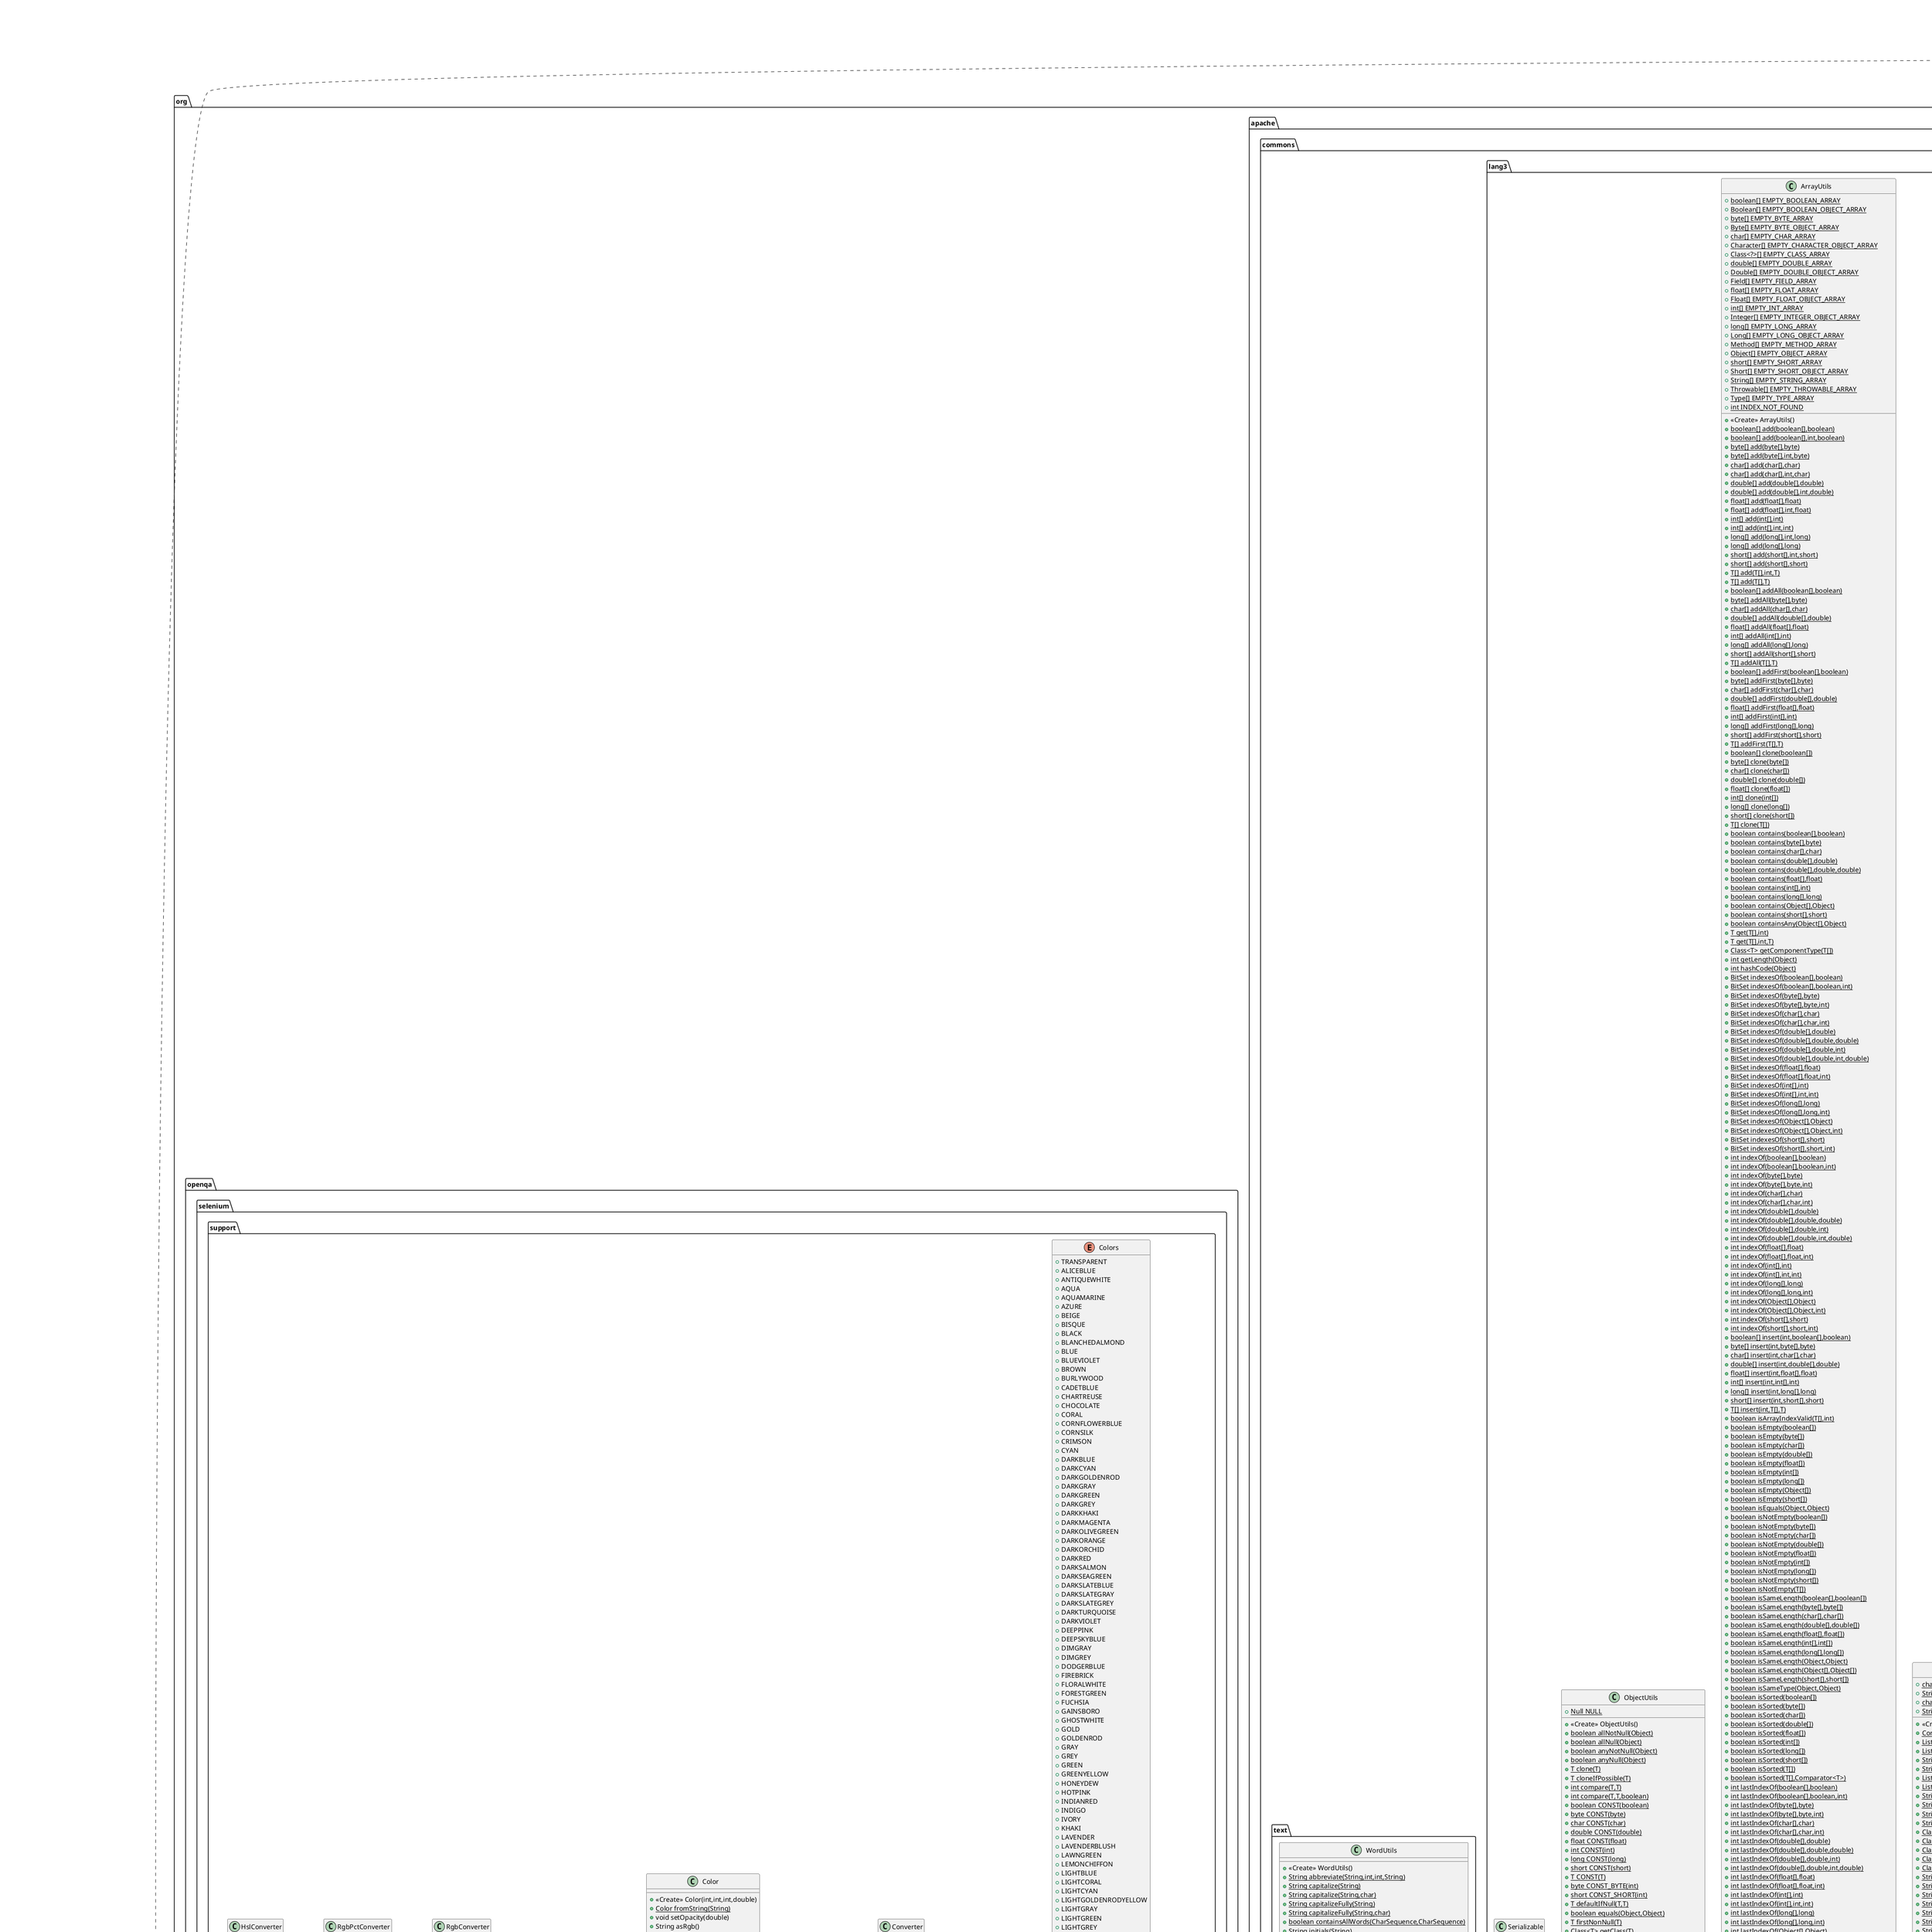 @startuml
class org.apache.commons.csv.CSVRecord {
~ <<Create>> CSVRecord(CSVParser,String[],String,long,long)
+ String get(Enum<?>)
+ String get(int)
+ String get(String)
+ long getCharacterPosition()
+ String getComment()
+ CSVParser getParser()
+ long getRecordNumber()
+ boolean hasComment()
+ boolean isConsistent()
+ boolean isMapped(String)
+ boolean isSet(int)
+ boolean isSet(String)
+ Iterator<String> iterator()
+ M putIn(M)
+ int size()
+ Stream<String> stream()
+ List<String> toList()
+ Map<String,String> toMap()
+ String toString()
+ String[] values()
}
class org.apache.commons.lang3.ArrayUtils {
+ {static} boolean[] EMPTY_BOOLEAN_ARRAY
+ {static} Boolean[] EMPTY_BOOLEAN_OBJECT_ARRAY
+ {static} byte[] EMPTY_BYTE_ARRAY
+ {static} Byte[] EMPTY_BYTE_OBJECT_ARRAY
+ {static} char[] EMPTY_CHAR_ARRAY
+ {static} Character[] EMPTY_CHARACTER_OBJECT_ARRAY
+ {static} Class<?>[] EMPTY_CLASS_ARRAY
+ {static} double[] EMPTY_DOUBLE_ARRAY
+ {static} Double[] EMPTY_DOUBLE_OBJECT_ARRAY
+ {static} Field[] EMPTY_FIELD_ARRAY
+ {static} float[] EMPTY_FLOAT_ARRAY
+ {static} Float[] EMPTY_FLOAT_OBJECT_ARRAY
+ {static} int[] EMPTY_INT_ARRAY
+ {static} Integer[] EMPTY_INTEGER_OBJECT_ARRAY
+ {static} long[] EMPTY_LONG_ARRAY
+ {static} Long[] EMPTY_LONG_OBJECT_ARRAY
+ {static} Method[] EMPTY_METHOD_ARRAY
+ {static} Object[] EMPTY_OBJECT_ARRAY
+ {static} short[] EMPTY_SHORT_ARRAY
+ {static} Short[] EMPTY_SHORT_OBJECT_ARRAY
+ {static} String[] EMPTY_STRING_ARRAY
+ {static} Throwable[] EMPTY_THROWABLE_ARRAY
+ {static} Type[] EMPTY_TYPE_ARRAY
+ {static} int INDEX_NOT_FOUND
+ <<Create>> ArrayUtils()
+ {static} boolean[] add(boolean[],boolean)
+ {static} boolean[] add(boolean[],int,boolean)
+ {static} byte[] add(byte[],byte)
+ {static} byte[] add(byte[],int,byte)
+ {static} char[] add(char[],char)
+ {static} char[] add(char[],int,char)
+ {static} double[] add(double[],double)
+ {static} double[] add(double[],int,double)
+ {static} float[] add(float[],float)
+ {static} float[] add(float[],int,float)
+ {static} int[] add(int[],int)
+ {static} int[] add(int[],int,int)
+ {static} long[] add(long[],int,long)
+ {static} long[] add(long[],long)
+ {static} short[] add(short[],int,short)
+ {static} short[] add(short[],short)
+ {static} T[] add(T[],int,T)
+ {static} T[] add(T[],T)
+ {static} boolean[] addAll(boolean[],boolean)
+ {static} byte[] addAll(byte[],byte)
+ {static} char[] addAll(char[],char)
+ {static} double[] addAll(double[],double)
+ {static} float[] addAll(float[],float)
+ {static} int[] addAll(int[],int)
+ {static} long[] addAll(long[],long)
+ {static} short[] addAll(short[],short)
+ {static} T[] addAll(T[],T)
+ {static} boolean[] addFirst(boolean[],boolean)
+ {static} byte[] addFirst(byte[],byte)
+ {static} char[] addFirst(char[],char)
+ {static} double[] addFirst(double[],double)
+ {static} float[] addFirst(float[],float)
+ {static} int[] addFirst(int[],int)
+ {static} long[] addFirst(long[],long)
+ {static} short[] addFirst(short[],short)
+ {static} T[] addFirst(T[],T)
+ {static} boolean[] clone(boolean[])
+ {static} byte[] clone(byte[])
+ {static} char[] clone(char[])
+ {static} double[] clone(double[])
+ {static} float[] clone(float[])
+ {static} int[] clone(int[])
+ {static} long[] clone(long[])
+ {static} short[] clone(short[])
+ {static} T[] clone(T[])
+ {static} boolean contains(boolean[],boolean)
+ {static} boolean contains(byte[],byte)
+ {static} boolean contains(char[],char)
+ {static} boolean contains(double[],double)
+ {static} boolean contains(double[],double,double)
+ {static} boolean contains(float[],float)
+ {static} boolean contains(int[],int)
+ {static} boolean contains(long[],long)
+ {static} boolean contains(Object[],Object)
+ {static} boolean contains(short[],short)
+ {static} boolean containsAny(Object[],Object)
+ {static} T get(T[],int)
+ {static} T get(T[],int,T)
+ {static} Class<T> getComponentType(T[])
+ {static} int getLength(Object)
+ {static} int hashCode(Object)
+ {static} BitSet indexesOf(boolean[],boolean)
+ {static} BitSet indexesOf(boolean[],boolean,int)
+ {static} BitSet indexesOf(byte[],byte)
+ {static} BitSet indexesOf(byte[],byte,int)
+ {static} BitSet indexesOf(char[],char)
+ {static} BitSet indexesOf(char[],char,int)
+ {static} BitSet indexesOf(double[],double)
+ {static} BitSet indexesOf(double[],double,double)
+ {static} BitSet indexesOf(double[],double,int)
+ {static} BitSet indexesOf(double[],double,int,double)
+ {static} BitSet indexesOf(float[],float)
+ {static} BitSet indexesOf(float[],float,int)
+ {static} BitSet indexesOf(int[],int)
+ {static} BitSet indexesOf(int[],int,int)
+ {static} BitSet indexesOf(long[],long)
+ {static} BitSet indexesOf(long[],long,int)
+ {static} BitSet indexesOf(Object[],Object)
+ {static} BitSet indexesOf(Object[],Object,int)
+ {static} BitSet indexesOf(short[],short)
+ {static} BitSet indexesOf(short[],short,int)
+ {static} int indexOf(boolean[],boolean)
+ {static} int indexOf(boolean[],boolean,int)
+ {static} int indexOf(byte[],byte)
+ {static} int indexOf(byte[],byte,int)
+ {static} int indexOf(char[],char)
+ {static} int indexOf(char[],char,int)
+ {static} int indexOf(double[],double)
+ {static} int indexOf(double[],double,double)
+ {static} int indexOf(double[],double,int)
+ {static} int indexOf(double[],double,int,double)
+ {static} int indexOf(float[],float)
+ {static} int indexOf(float[],float,int)
+ {static} int indexOf(int[],int)
+ {static} int indexOf(int[],int,int)
+ {static} int indexOf(long[],long)
+ {static} int indexOf(long[],long,int)
+ {static} int indexOf(Object[],Object)
+ {static} int indexOf(Object[],Object,int)
+ {static} int indexOf(short[],short)
+ {static} int indexOf(short[],short,int)
+ {static} boolean[] insert(int,boolean[],boolean)
+ {static} byte[] insert(int,byte[],byte)
+ {static} char[] insert(int,char[],char)
+ {static} double[] insert(int,double[],double)
+ {static} float[] insert(int,float[],float)
+ {static} int[] insert(int,int[],int)
+ {static} long[] insert(int,long[],long)
+ {static} short[] insert(int,short[],short)
+ {static} T[] insert(int,T[],T)
+ {static} boolean isArrayIndexValid(T[],int)
+ {static} boolean isEmpty(boolean[])
+ {static} boolean isEmpty(byte[])
+ {static} boolean isEmpty(char[])
+ {static} boolean isEmpty(double[])
+ {static} boolean isEmpty(float[])
+ {static} boolean isEmpty(int[])
+ {static} boolean isEmpty(long[])
+ {static} boolean isEmpty(Object[])
+ {static} boolean isEmpty(short[])
+ {static} boolean isEquals(Object,Object)
+ {static} boolean isNotEmpty(boolean[])
+ {static} boolean isNotEmpty(byte[])
+ {static} boolean isNotEmpty(char[])
+ {static} boolean isNotEmpty(double[])
+ {static} boolean isNotEmpty(float[])
+ {static} boolean isNotEmpty(int[])
+ {static} boolean isNotEmpty(long[])
+ {static} boolean isNotEmpty(short[])
+ {static} boolean isNotEmpty(T[])
+ {static} boolean isSameLength(boolean[],boolean[])
+ {static} boolean isSameLength(byte[],byte[])
+ {static} boolean isSameLength(char[],char[])
+ {static} boolean isSameLength(double[],double[])
+ {static} boolean isSameLength(float[],float[])
+ {static} boolean isSameLength(int[],int[])
+ {static} boolean isSameLength(long[],long[])
+ {static} boolean isSameLength(Object,Object)
+ {static} boolean isSameLength(Object[],Object[])
+ {static} boolean isSameLength(short[],short[])
+ {static} boolean isSameType(Object,Object)
+ {static} boolean isSorted(boolean[])
+ {static} boolean isSorted(byte[])
+ {static} boolean isSorted(char[])
+ {static} boolean isSorted(double[])
+ {static} boolean isSorted(float[])
+ {static} boolean isSorted(int[])
+ {static} boolean isSorted(long[])
+ {static} boolean isSorted(short[])
+ {static} boolean isSorted(T[])
+ {static} boolean isSorted(T[],Comparator<T>)
+ {static} int lastIndexOf(boolean[],boolean)
+ {static} int lastIndexOf(boolean[],boolean,int)
+ {static} int lastIndexOf(byte[],byte)
+ {static} int lastIndexOf(byte[],byte,int)
+ {static} int lastIndexOf(char[],char)
+ {static} int lastIndexOf(char[],char,int)
+ {static} int lastIndexOf(double[],double)
+ {static} int lastIndexOf(double[],double,double)
+ {static} int lastIndexOf(double[],double,int)
+ {static} int lastIndexOf(double[],double,int,double)
+ {static} int lastIndexOf(float[],float)
+ {static} int lastIndexOf(float[],float,int)
+ {static} int lastIndexOf(int[],int)
+ {static} int lastIndexOf(int[],int,int)
+ {static} int lastIndexOf(long[],long)
+ {static} int lastIndexOf(long[],long,int)
+ {static} int lastIndexOf(Object[],Object)
+ {static} int lastIndexOf(Object[],Object,int)
+ {static} int lastIndexOf(short[],short)
+ {static} int lastIndexOf(short[],short,int)
+ {static} T[] newInstance(Class<T>,int)
+ {static} boolean[] nullToEmpty(boolean[])
+ {static} Boolean[] nullToEmpty(Boolean[])
+ {static} byte[] nullToEmpty(byte[])
+ {static} Byte[] nullToEmpty(Byte[])
+ {static} char[] nullToEmpty(char[])
+ {static} Character[] nullToEmpty(Character[])
+ {static} Class<?>[] nullToEmpty(Class<?>[])
+ {static} double[] nullToEmpty(double[])
+ {static} Double[] nullToEmpty(Double[])
+ {static} float[] nullToEmpty(float[])
+ {static} Float[] nullToEmpty(Float[])
+ {static} int[] nullToEmpty(int[])
+ {static} Integer[] nullToEmpty(Integer[])
+ {static} long[] nullToEmpty(long[])
+ {static} Long[] nullToEmpty(Long[])
+ {static} Object[] nullToEmpty(Object[])
+ {static} short[] nullToEmpty(short[])
+ {static} Short[] nullToEmpty(Short[])
+ {static} String[] nullToEmpty(String[])
+ {static} T[] nullToEmpty(T[],Class<T[]>)
+ {static} boolean[] remove(boolean[],int)
+ {static} byte[] remove(byte[],int)
+ {static} char[] remove(char[],int)
+ {static} double[] remove(double[],int)
+ {static} float[] remove(float[],int)
+ {static} int[] remove(int[],int)
+ {static} long[] remove(long[],int)
+ {static} short[] remove(short[],int)
+ {static} T[] remove(T[],int)
+ {static} boolean[] removeAll(boolean[],int)
+ {static} byte[] removeAll(byte[],int)
+ {static} char[] removeAll(char[],int)
+ {static} double[] removeAll(double[],int)
+ {static} float[] removeAll(float[],int)
+ {static} int[] removeAll(int[],int)
+ {static} long[] removeAll(long[],int)
~ {static} Object removeAll(Object,BitSet)
~ {static} Object removeAll(Object,int)
+ {static} short[] removeAll(short[],int)
+ {static} T[] removeAll(T[],int)
+ {static} boolean[] removeAllOccurences(boolean[],boolean)
+ {static} byte[] removeAllOccurences(byte[],byte)
+ {static} char[] removeAllOccurences(char[],char)
+ {static} double[] removeAllOccurences(double[],double)
+ {static} float[] removeAllOccurences(float[],float)
+ {static} int[] removeAllOccurences(int[],int)
+ {static} long[] removeAllOccurences(long[],long)
+ {static} short[] removeAllOccurences(short[],short)
+ {static} T[] removeAllOccurences(T[],T)
+ {static} boolean[] removeAllOccurrences(boolean[],boolean)
+ {static} byte[] removeAllOccurrences(byte[],byte)
+ {static} char[] removeAllOccurrences(char[],char)
+ {static} double[] removeAllOccurrences(double[],double)
+ {static} float[] removeAllOccurrences(float[],float)
+ {static} int[] removeAllOccurrences(int[],int)
+ {static} long[] removeAllOccurrences(long[],long)
+ {static} short[] removeAllOccurrences(short[],short)
+ {static} T[] removeAllOccurrences(T[],T)
+ {static} boolean[] removeElement(boolean[],boolean)
+ {static} byte[] removeElement(byte[],byte)
+ {static} char[] removeElement(char[],char)
+ {static} double[] removeElement(double[],double)
+ {static} float[] removeElement(float[],float)
+ {static} int[] removeElement(int[],int)
+ {static} long[] removeElement(long[],long)
+ {static} short[] removeElement(short[],short)
+ {static} T[] removeElement(T[],Object)
+ {static} boolean[] removeElements(boolean[],boolean)
+ {static} byte[] removeElements(byte[],byte)
+ {static} char[] removeElements(char[],char)
+ {static} double[] removeElements(double[],double)
+ {static} float[] removeElements(float[],float)
+ {static} int[] removeElements(int[],int)
+ {static} long[] removeElements(long[],long)
+ {static} short[] removeElements(short[],short)
+ {static} T[] removeElements(T[],T)
+ {static} void reverse(boolean[])
+ {static} void reverse(boolean[],int,int)
+ {static} void reverse(byte[])
+ {static} void reverse(byte[],int,int)
+ {static} void reverse(char[])
+ {static} void reverse(char[],int,int)
+ {static} void reverse(double[])
+ {static} void reverse(double[],int,int)
+ {static} void reverse(float[])
+ {static} void reverse(float[],int,int)
+ {static} void reverse(int[])
+ {static} void reverse(int[],int,int)
+ {static} void reverse(long[])
+ {static} void reverse(long[],int,int)
+ {static} void reverse(Object[])
+ {static} void reverse(Object[],int,int)
+ {static} void reverse(short[])
+ {static} void reverse(short[],int,int)
+ {static} T[] setAll(T[],IntFunction<? extends T>)
+ {static} T[] setAll(T[],Supplier<? extends T>)
+ {static} void shift(boolean[],int)
+ {static} void shift(boolean[],int,int,int)
+ {static} void shift(byte[],int)
+ {static} void shift(byte[],int,int,int)
+ {static} void shift(char[],int)
+ {static} void shift(char[],int,int,int)
+ {static} void shift(double[],int)
+ {static} void shift(double[],int,int,int)
+ {static} void shift(float[],int)
+ {static} void shift(float[],int,int,int)
+ {static} void shift(int[],int)
+ {static} void shift(int[],int,int,int)
+ {static} void shift(long[],int)
+ {static} void shift(long[],int,int,int)
+ {static} void shift(Object[],int)
+ {static} void shift(Object[],int,int,int)
+ {static} void shift(short[],int)
+ {static} void shift(short[],int,int,int)
+ {static} void shuffle(boolean[])
+ {static} void shuffle(boolean[],Random)
+ {static} void shuffle(byte[])
+ {static} void shuffle(byte[],Random)
+ {static} void shuffle(char[])
+ {static} void shuffle(char[],Random)
+ {static} void shuffle(double[])
+ {static} void shuffle(double[],Random)
+ {static} void shuffle(float[])
+ {static} void shuffle(float[],Random)
+ {static} void shuffle(int[])
+ {static} void shuffle(int[],Random)
+ {static} void shuffle(long[])
+ {static} void shuffle(long[],Random)
+ {static} void shuffle(Object[])
+ {static} void shuffle(Object[],Random)
+ {static} void shuffle(short[])
+ {static} void shuffle(short[],Random)
+ {static} boolean[] subarray(boolean[],int,int)
+ {static} byte[] subarray(byte[],int,int)
+ {static} char[] subarray(char[],int,int)
+ {static} double[] subarray(double[],int,int)
+ {static} float[] subarray(float[],int,int)
+ {static} int[] subarray(int[],int,int)
+ {static} long[] subarray(long[],int,int)
+ {static} short[] subarray(short[],int,int)
+ {static} T[] subarray(T[],int,int)
+ {static} void swap(boolean[],int,int)
+ {static} void swap(boolean[],int,int,int)
+ {static} void swap(byte[],int,int)
+ {static} void swap(byte[],int,int,int)
+ {static} void swap(char[],int,int)
+ {static} void swap(char[],int,int,int)
+ {static} void swap(double[],int,int)
+ {static} void swap(double[],int,int,int)
+ {static} void swap(float[],int,int)
+ {static} void swap(float[],int,int,int)
+ {static} void swap(int[],int,int)
+ {static} void swap(int[],int,int,int)
+ {static} void swap(long[],int,int)
+ {static} void swap(long[],int,int,int)
+ {static} void swap(Object[],int,int)
+ {static} void swap(Object[],int,int,int)
+ {static} void swap(short[],int,int)
+ {static} void swap(short[],int,int,int)
+ {static} T[] toArray(T)
+ {static} Map<Object,Object> toMap(Object[])
+ {static} Boolean[] toObject(boolean[])
+ {static} Byte[] toObject(byte[])
+ {static} Character[] toObject(char[])
+ {static} Double[] toObject(double[])
+ {static} Float[] toObject(float[])
+ {static} Integer[] toObject(int[])
+ {static} Long[] toObject(long[])
+ {static} Short[] toObject(short[])
+ {static} boolean[] toPrimitive(Boolean[])
+ {static} boolean[] toPrimitive(Boolean[],boolean)
+ {static} byte[] toPrimitive(Byte[])
+ {static} byte[] toPrimitive(Byte[],byte)
+ {static} char[] toPrimitive(Character[])
+ {static} char[] toPrimitive(Character[],char)
+ {static} double[] toPrimitive(Double[])
+ {static} double[] toPrimitive(Double[],double)
+ {static} float[] toPrimitive(Float[])
+ {static} float[] toPrimitive(Float[],float)
+ {static} int[] toPrimitive(Integer[])
+ {static} int[] toPrimitive(Integer[],int)
+ {static} long[] toPrimitive(Long[])
+ {static} long[] toPrimitive(Long[],long)
+ {static} Object toPrimitive(Object)
+ {static} short[] toPrimitive(Short[])
+ {static} short[] toPrimitive(Short[],short)
+ {static} String toString(Object)
+ {static} String toString(Object,String)
+ {static} String[] toStringArray(Object[])
+ {static} String[] toStringArray(Object[],String)
}
class org.apache.commons.csv.Constants {
~ {static} char BACKSLASH
~ {static} char BACKSPACE
~ {static} String COMMA
~ {static} char COMMENT
~ {static} char CR
~ {static} String CRLF
~ {static} Character DOUBLE_QUOTE_CHAR
~ {static} String EMPTY
~ {static} String[] EMPTY_STRING_ARRAY
~ {static} int END_OF_STREAM
~ {static} char FF
~ {static} char LF
~ {static} String LINE_SEPARATOR
~ {static} String NEXT_LINE
~ {static} String PARAGRAPH_SEPARATOR
~ {static} char PIPE
~ {static} char RS
~ {static} char SP
~ {static} String SQL_NULL_STRING
~ {static} char TAB
~ {static} int UNDEFINED
~ {static} char US
}
class org.apache.commons.csv.Token {
~ Token.Type type
~ StringBuilder content
~ boolean isReady
~ boolean isQuoted
~ void reset()
+ String toString()
}
enum org.apache.commons.csv.Type {
+  INVALID
+  TOKEN
+  EOF
+  EORECORD
+  COMMENT
}
class org.apache.commons.csv.ExtendedBufferedReader {
~ <<Create>> ExtendedBufferedReader(Reader)
+ void close()
~ long getCurrentLineNumber()
~ int getLastChar()
~ long getPosition()
+ boolean isClosed()
~ int lookAhead()
~ char[] lookAhead(char[])
~ char[] lookAhead(int)
+ int read()
+ int read(char[],int,int)
+ String readLine()
}
enum org.openqa.selenium.support.Colors {
+  TRANSPARENT
+  ALICEBLUE
+  ANTIQUEWHITE
+  AQUA
+  AQUAMARINE
+  AZURE
+  BEIGE
+  BISQUE
+  BLACK
+  BLANCHEDALMOND
+  BLUE
+  BLUEVIOLET
+  BROWN
+  BURLYWOOD
+  CADETBLUE
+  CHARTREUSE
+  CHOCOLATE
+  CORAL
+  CORNFLOWERBLUE
+  CORNSILK
+  CRIMSON
+  CYAN
+  DARKBLUE
+  DARKCYAN
+  DARKGOLDENROD
+  DARKGRAY
+  DARKGREEN
+  DARKGREY
+  DARKKHAKI
+  DARKMAGENTA
+  DARKOLIVEGREEN
+  DARKORANGE
+  DARKORCHID
+  DARKRED
+  DARKSALMON
+  DARKSEAGREEN
+  DARKSLATEBLUE
+  DARKSLATEGRAY
+  DARKSLATEGREY
+  DARKTURQUOISE
+  DARKVIOLET
+  DEEPPINK
+  DEEPSKYBLUE
+  DIMGRAY
+  DIMGREY
+  DODGERBLUE
+  FIREBRICK
+  FLORALWHITE
+  FORESTGREEN
+  FUCHSIA
+  GAINSBORO
+  GHOSTWHITE
+  GOLD
+  GOLDENROD
+  GRAY
+  GREY
+  GREEN
+  GREENYELLOW
+  HONEYDEW
+  HOTPINK
+  INDIANRED
+  INDIGO
+  IVORY
+  KHAKI
+  LAVENDER
+  LAVENDERBLUSH
+  LAWNGREEN
+  LEMONCHIFFON
+  LIGHTBLUE
+  LIGHTCORAL
+  LIGHTCYAN
+  LIGHTGOLDENRODYELLOW
+  LIGHTGRAY
+  LIGHTGREEN
+  LIGHTGREY
+  LIGHTPINK
+  LIGHTSALMON
+  LIGHTSEAGREEN
+  LIGHTSKYBLUE
+  LIGHTSLATEGRAY
+  LIGHTSLATEGREY
+  LIGHTSTEELBLUE
+  LIGHTYELLOW
+  LIME
+  LIMEGREEN
+  LINEN
+  MAGENTA
+  MAROON
+  MEDIUMAQUAMARINE
+  MEDIUMBLUE
+  MEDIUMORCHID
+  MEDIUMPURPLE
+  MEDIUMSEAGREEN
+  MEDIUMSLATEBLUE
+  MEDIUMSPRINGGREEN
+  MEDIUMTURQUOISE
+  MEDIUMVIOLETRED
+  MIDNIGHTBLUE
+  MINTCREAM
+  MISTYROSE
+  MOCCASIN
+  NAVAJOWHITE
+  NAVY
+  OLDLACE
+  OLIVE
+  OLIVEDRAB
+  ORANGE
+  ORANGERED
+  ORCHID
+  PALEGOLDENROD
+  PALEGREEN
+  PALETURQUOISE
+  PALEVIOLETRED
+  PAPAYAWHIP
+  PEACHPUFF
+  PERU
+  PINK
+  PLUM
+  POWDERBLUE
+  PURPLE
+  REBECCAPURPLE
+  RED
+  ROSYBROWN
+  ROYALBLUE
+  SADDLEBROWN
+  SALMON
+  SANDYBROWN
+  SEAGREEN
+  SEASHELL
+  SIENNA
+  SILVER
+  SKYBLUE
+  SLATEBLUE
+  SLATEGRAY
+  SLATEGREY
+  SNOW
+  SPRINGGREEN
+  STEELBLUE
+  TAN
+  TEAL
+  THISTLE
+  TOMATO
+  TURQUOISE
+  VIOLET
+  WHEAT
+  WHITE
+  WHITESMOKE
+  YELLOW
+  YELLOWGREEN
~ <<Create>> Colors(Color)
+ Color getColorValue()
}
class org.apache.commons.lang3.stream.Streams {
+ {static} FailableStream<T> failableStream(Collection<T>)
+ {static} FailableStream<T> failableStream(Stream<T>)
+ {static} Stream<E> instancesOf(Class<? super E>,Collection<? super E>)
+ {static} Stream<E> nonNull(Collection<E>)
+ {static} Stream<E> nonNull(E)
+ {static} Stream<E> nonNull(Stream<E>)
+ {static} Stream<E> of(Collection<E>)
+ {static} Stream<E> of(Enumeration<E>)
+ {static} Stream<E> of(Iterable<E>)
+ {static} Stream<E> of(Iterator<E>)
+ {static} Stream<T> of(T)
+ {static} FailableStream<E> stream(Collection<E>)
+ {static} FailableStream<T> stream(Stream<T>)
+ {static} Collector<T,?,T[]> toArray(Class<T>)
}
class org.apache.commons.lang3.stream.Streams$ArrayCollector {
+ <<Create>> ArrayCollector(Class<E>)
+ BiConsumer<List<E>,E> accumulator()
+ Set<Characteristics> characteristics()
+ BinaryOperator<List<E>> combiner()
+ Function<List<E>,E[]> finisher()
+ Supplier<List<E>> supplier()
}
class org.apache.commons.lang3.stream.Streams$EnumerationSpliterator {
+ void forEachRemaining(Consumer<? super T>)
+ boolean tryAdvance(Consumer<? super T>)
}
class org.apache.commons.lang3.stream.Streams$FailableStream {
+ <<Create>> FailableStream(Stream<T>)
+ boolean allMatch(FailablePredicate<T,?>)
+ boolean anyMatch(FailablePredicate<T,?>)
+ R collect(Collector<? super T,A,R>)
+ R collect(Supplier<R>,BiConsumer<R,? super T>,BiConsumer<R,R>)
+ FailableStream<T> filter(FailablePredicate<T,?>)
+ void forEach(FailableConsumer<T,?>)
+ FailableStream<R> map(FailableFunction<T,R,?>)
+ T reduce(T,BinaryOperator<T>)
+ Stream<T> stream()
}
class org.apache.commons.csv.Lexer {
~ <<Create>> Lexer(CSVFormat,ExtendedBufferedReader)
+ void close()
~ long getCharacterPosition()
~ long getCurrentLineNumber()
~ String getFirstEol()
~ boolean isClosed()
~ boolean isCommentStart(int)
~ boolean isDelimiter(int)
~ boolean isEndOfFile(int)
~ boolean isEscape(int)
~ boolean isEscapeDelimiter()
~ boolean isQuoteChar(int)
~ boolean isStartOfLine(int)
~ Token nextToken(Token)
~ boolean readEndOfLine(int)
~ int readEscape()
~ void trimTrailingSpaces(StringBuilder)
}
class org.apache.commons.csv.IOUtils {
~ {static} int DEFAULT_BUFFER_SIZE
~ {static} long copy(Reader,Appendable)
~ {static} long copy(Reader,Appendable,CharBuffer)
~ {static} long copyLarge(Reader,Writer)
~ {static} long copyLarge(Reader,Writer,char[])
~ {static} RuntimeException rethrow(Throwable)
}
class org.apache.commons.csv.CSVFormat {
+ {static} CSVFormat DEFAULT
+ {static} CSVFormat EXCEL
+ {static} CSVFormat INFORMIX_UNLOAD
+ {static} CSVFormat INFORMIX_UNLOAD_CSV
+ {static} CSVFormat MONGODB_CSV
+ {static} CSVFormat MONGODB_TSV
+ {static} CSVFormat MYSQL
+ {static} CSVFormat ORACLE
+ {static} CSVFormat POSTGRESQL_CSV
+ {static} CSVFormat POSTGRESQL_TEXT
+ {static} CSVFormat RFC4180
+ {static} CSVFormat TDF
~ {static} T[] clone(T)
~ {static} boolean isBlank(String)
+ {static} CSVFormat newFormat(char)
~ {static} String[] toStringArray(Object[])
~ {static} CharSequence trim(CharSequence)
+ {static} CSVFormat valueOf(String)
+ Builder builder()
~ CSVFormat copy()
+ boolean equals(Object)
+ String format(Object)
+ boolean getAllowDuplicateHeaderNames()
+ boolean getAllowMissingColumnNames()
+ boolean getAutoFlush()
+ Character getCommentMarker()
+ char getDelimiter()
+ String getDelimiterString()
+ DuplicateHeaderMode getDuplicateHeaderMode()
+ Character getEscapeCharacter()
+ String[] getHeader()
+ String[] getHeaderComments()
+ boolean getIgnoreEmptyLines()
+ boolean getIgnoreHeaderCase()
+ boolean getIgnoreSurroundingSpaces()
+ String getNullString()
+ Character getQuoteCharacter()
+ QuoteMode getQuoteMode()
+ String getRecordSeparator()
+ boolean getSkipHeaderRecord()
+ boolean getTrailingDelimiter()
+ boolean getTrim()
+ int hashCode()
+ boolean isCommentMarkerSet()
+ boolean isEscapeCharacterSet()
+ boolean isNullStringSet()
+ boolean isQuoteCharacterSet()
+ CSVParser parse(Reader)
+ CSVPrinter print(Appendable)
+ CSVPrinter print(File,Charset)
+ void print(Object,Appendable,boolean)
+ CSVPrinter print(Path,Charset)
+ CSVPrinter printer()
+ void println(Appendable)
+ void printRecord(Appendable,Object)
+ String toString()
~ String trim(String)
+ CSVFormat withAllowDuplicateHeaderNames()
+ CSVFormat withAllowDuplicateHeaderNames(boolean)
+ CSVFormat withAllowMissingColumnNames()
+ CSVFormat withAllowMissingColumnNames(boolean)
+ CSVFormat withAutoFlush(boolean)
+ CSVFormat withCommentMarker(char)
+ CSVFormat withCommentMarker(Character)
+ CSVFormat withDelimiter(char)
+ CSVFormat withEscape(char)
+ CSVFormat withEscape(Character)
+ CSVFormat withFirstRecordAsHeader()
+ CSVFormat withHeader(Class<? extends Enum<?>>)
+ CSVFormat withHeader(ResultSet)
+ CSVFormat withHeader(ResultSetMetaData)
+ CSVFormat withHeader(String)
+ CSVFormat withHeaderComments(Object)
+ CSVFormat withIgnoreEmptyLines()
+ CSVFormat withIgnoreEmptyLines(boolean)
+ CSVFormat withIgnoreHeaderCase()
+ CSVFormat withIgnoreHeaderCase(boolean)
+ CSVFormat withIgnoreSurroundingSpaces()
+ CSVFormat withIgnoreSurroundingSpaces(boolean)
+ CSVFormat withNullString(String)
+ CSVFormat withQuote(char)
+ CSVFormat withQuote(Character)
+ CSVFormat withQuoteMode(QuoteMode)
+ CSVFormat withRecordSeparator(char)
+ CSVFormat withRecordSeparator(String)
+ CSVFormat withSkipHeaderRecord()
+ CSVFormat withSkipHeaderRecord(boolean)
+ CSVFormat withSystemRecordSeparator()
+ CSVFormat withTrailingDelimiter()
+ CSVFormat withTrailingDelimiter(boolean)
+ CSVFormat withTrim()
+ CSVFormat withTrim(boolean)
}
class org.apache.commons.csv.CSVFormat$Builder {
+ {static} Builder create()
+ {static} Builder create(CSVFormat)
+ CSVFormat build()
+ Builder setAllowDuplicateHeaderNames(boolean)
+ Builder setAllowMissingColumnNames(boolean)
+ Builder setAutoFlush(boolean)
+ Builder setCommentMarker(char)
+ Builder setCommentMarker(Character)
+ Builder setDelimiter(char)
+ Builder setDelimiter(String)
+ Builder setDuplicateHeaderMode(DuplicateHeaderMode)
+ Builder setEscape(char)
+ Builder setEscape(Character)
+ Builder setHeader(Class<? extends Enum<?>>)
+ Builder setHeader(ResultSet)
+ Builder setHeader(ResultSetMetaData)
+ Builder setHeader(String)
+ Builder setHeaderComments(Object)
+ Builder setHeaderComments(String)
+ Builder setIgnoreEmptyLines(boolean)
+ Builder setIgnoreHeaderCase(boolean)
+ Builder setIgnoreSurroundingSpaces(boolean)
+ Builder setNullString(String)
+ Builder setQuote(char)
+ Builder setQuote(Character)
+ Builder setQuoteMode(QuoteMode)
+ Builder setRecordSeparator(char)
+ Builder setRecordSeparator(String)
+ Builder setSkipHeaderRecord(boolean)
+ Builder setTrailingDelimiter(boolean)
+ Builder setTrim(boolean)
}
enum org.apache.commons.csv.Predefined {
+  Default
+  Excel
+  InformixUnload
+  InformixUnloadCsv
+  MongoDBCsv
+  MongoDBTsv
+  MySQL
+  Oracle
+  PostgreSQLCsv
+  PostgreSQLText
+  RFC4180
+  TDF
~ <<Create>> Predefined(CSVFormat)
+ CSVFormat getFormat()
}
class org.apache.commons.lang3.ClassUtils {
+ {static} char PACKAGE_SEPARATOR_CHAR
+ {static} String PACKAGE_SEPARATOR
+ {static} char INNER_CLASS_SEPARATOR_CHAR
+ {static} String INNER_CLASS_SEPARATOR
+ <<Create>> ClassUtils()
+ {static} Comparator<Class<?>> comparator()
+ {static} List<String> convertClassesToClassNames(List<Class<?>>)
+ {static} List<Class<?>> convertClassNamesToClasses(List<String>)
+ {static} String getAbbreviatedName(Class<?>,int)
+ {static} String getAbbreviatedName(String,int)
+ {static} List<Class<?>> getAllInterfaces(Class<?>)
+ {static} List<Class<?>> getAllSuperclasses(Class<?>)
+ {static} String getCanonicalName(Class<?>)
+ {static} String getCanonicalName(Class<?>,String)
+ {static} String getCanonicalName(Object)
+ {static} String getCanonicalName(Object,String)
+ {static} Class<?> getClass(ClassLoader,String)
+ {static} Class<?> getClass(ClassLoader,String,boolean)
+ {static} Class<?> getClass(String)
+ {static} Class<?> getClass(String,boolean)
+ {static} Class<T> getComponentType(Class<T[]>)
+ {static} String getName(Class<?>)
+ {static} String getName(Class<?>,String)
+ {static} String getName(Object)
+ {static} String getName(Object,String)
+ {static} String getPackageCanonicalName(Class<?>)
+ {static} String getPackageCanonicalName(Object,String)
+ {static} String getPackageCanonicalName(String)
+ {static} String getPackageName(Class<?>)
+ {static} String getPackageName(Object,String)
+ {static} String getPackageName(String)
+ {static} Method getPublicMethod(Class<?>,String,Class<?>)
+ {static} String getShortCanonicalName(Class<?>)
+ {static} String getShortCanonicalName(Object,String)
+ {static} String getShortCanonicalName(String)
+ {static} String getShortClassName(Class<?>)
+ {static} String getShortClassName(Object,String)
+ {static} String getShortClassName(String)
+ {static} String getSimpleName(Class<?>)
+ {static} String getSimpleName(Class<?>,String)
+ {static} String getSimpleName(Object)
+ {static} String getSimpleName(Object,String)
+ {static} Iterable<Class<?>> hierarchy(Class<?>)
+ {static} Iterable<Class<?>> hierarchy(Class<?>,Interfaces)
+ {static} boolean isAssignable(Class<?>,Class<?>)
+ {static} boolean isAssignable(Class<?>,Class<?>,boolean)
+ {static} boolean isAssignable(Class<?>[],Class<?>)
+ {static} boolean isAssignable(Class<?>[],Class<?>[],boolean)
+ {static} boolean isInnerClass(Class<?>)
+ {static} boolean isPublic(Class<?>)
+ {static} boolean isPrimitiveOrWrapper(Class<?>)
+ {static} boolean isPrimitiveWrapper(Class<?>)
+ {static} Class<?>[] primitivesToWrappers(Class<?>)
+ {static} Class<?> primitiveToWrapper(Class<?>)
+ {static} Class<?>[] toClass(Object)
+ {static} Class<?>[] wrappersToPrimitives(Class<?>)
+ {static} Class<?> wrapperToPrimitive(Class<?>)
}
enum org.apache.commons.lang3.Interfaces {
+  INCLUDE
+  EXCLUDE
}
class org.apache.commons.text.WordUtils {
+ <<Create>> WordUtils()
+ {static} String abbreviate(String,int,int,String)
+ {static} String capitalize(String)
+ {static} String capitalize(String,char)
+ {static} String capitalizeFully(String)
+ {static} String capitalizeFully(String,char)
+ {static} boolean containsAllWords(CharSequence,CharSequence)
+ {static} String initials(String)
+ {static} String initials(String,char)
+ {static} boolean isDelimiter(char,char[])
+ {static} boolean isDelimiter(int,char[])
+ {static} String swapCase(String)
+ {static} String uncapitalize(String)
+ {static} String uncapitalize(String,char)
+ {static} String wrap(String,int)
+ {static} String wrap(String,int,String,boolean)
+ {static} String wrap(String,int,String,boolean,String)
}
class org.apache.commons.lang3.ObjectUtils {
+ {static} Null NULL
+ <<Create>> ObjectUtils()
+ {static} boolean allNotNull(Object)
+ {static} boolean allNull(Object)
+ {static} boolean anyNotNull(Object)
+ {static} boolean anyNull(Object)
+ {static} T clone(T)
+ {static} T cloneIfPossible(T)
+ {static} int compare(T,T)
+ {static} int compare(T,T,boolean)
+ {static} boolean CONST(boolean)
+ {static} byte CONST(byte)
+ {static} char CONST(char)
+ {static} double CONST(double)
+ {static} float CONST(float)
+ {static} int CONST(int)
+ {static} long CONST(long)
+ {static} short CONST(short)
+ {static} T CONST(T)
+ {static} byte CONST_BYTE(int)
+ {static} short CONST_SHORT(int)
+ {static} T defaultIfNull(T,T)
+ {static} boolean equals(Object,Object)
+ {static} T firstNonNull(T)
+ {static} Class<T> getClass(T)
+ {static} T getFirstNonNull(Supplier<T>)
+ {static} T getIfNull(T,Supplier<T>)
+ {static} int hashCode(Object)
+ {static} String hashCodeHex(Object)
+ {static} int hashCodeMulti(Object)
+ {static} String identityHashCodeHex(Object)
+ {static} void identityToString(Appendable,Object)
+ {static} String identityToString(Object)
+ {static} void identityToString(StrBuilder,Object)
+ {static} void identityToString(StringBuffer,Object)
+ {static} void identityToString(StringBuilder,Object)
+ {static} boolean isArray(Object)
+ {static} boolean isEmpty(Object)
+ {static} boolean isNotEmpty(Object)
+ {static} T max(T)
+ {static} T median(Comparator<T>,T)
+ {static} T median(T)
+ {static} T min(T)
+ {static} T mode(T)
+ {static} boolean notEqual(Object,Object)
+ {static} T requireNonEmpty(T)
+ {static} T requireNonEmpty(T,String)
+ {static} String toString(Object)
+ {static} String toString(Object,String)
+ {static} String toString(Object,Supplier<String>)
+ {static} void wait(Object,Duration)
}
class org.apache.commons.lang3.ObjectUtils$Null {
~ <<Create>> Null()
}
class org.openqa.selenium.support.Color {
+ <<Create>> Color(int,int,int,double)
+ {static} Color fromString(String)
+ void setOpacity(double)
+ String asRgb()
+ String asRgba()
+ String asHex()
+ java.awt.Color getColor()
+ String toString()
+ boolean equals(Object)
+ int hashCode()
}
abstract class org.openqa.selenium.support.Color$Converter {
+ Color getColor(String)
}
class org.openqa.selenium.support.Color$RgbConverter {
}
class org.openqa.selenium.support.Color$RgbPctConverter {
}
class org.openqa.selenium.support.Color$RgbaConverter {
}
class org.openqa.selenium.support.Color$RgbaPctConverter {
}
class org.openqa.selenium.support.Color$HexConverter {
}
class org.openqa.selenium.support.Color$Hex3Converter {
}
class org.openqa.selenium.support.Color$HslConverter {
}
class org.openqa.selenium.support.Color$HslaConverter {
}
class org.openqa.selenium.support.Color$NamedColorConverter {
+ Color getColor(String)
+ Pattern getPattern()
}
enum org.apache.commons.csv.QuoteMode {
+  ALL
+  ALL_NON_NULL
+  MINIMAL
+  NON_NUMERIC
+  NONE
}
class org.apache.commons.lang3.function.Suppliers {
+ {static} T get(Supplier<T>)
}
class org.apache.commons.csv.CSVPrinter {
+ <<Create>> CSVPrinter(Appendable,CSVFormat)
+ void close()
+ void close(boolean)
+ void flush()
+ Appendable getOut()
+ void print(Object)
+ void printComment(String)
+ void printHeaders(ResultSet)
+ void println()
+ void printRecord(Iterable<?>)
+ void printRecord(Object)
+ void printRecord(Stream<?>)
+ void printRecords(Iterable<?>)
+ void printRecords(Object)
+ void printRecords(ResultSet)
+ void printRecords(ResultSet,boolean)
+ void printRecords(Stream<?>)
}
interface org.apache.commons.lang3.function.ToBooleanBiFunction {
~ boolean applyAsBoolean(T,U)
}
class org.apache.commons.lang3.StringUtils {
+ {static} String SPACE
+ {static} String EMPTY
+ {static} String LF
+ {static} String CR
+ {static} int INDEX_NOT_FOUND
+ <<Create>> StringUtils()
+ {static} String abbreviate(String,int)
+ {static} String abbreviate(String,int,int)
+ {static} String abbreviate(String,String,int)
+ {static} String abbreviate(String,String,int,int)
+ {static} String abbreviateMiddle(String,String,int)
+ {static} String appendIfMissing(String,CharSequence,CharSequence)
+ {static} String appendIfMissingIgnoreCase(String,CharSequence,CharSequence)
+ {static} String capitalize(String)
+ {static} String center(String,int)
+ {static} String center(String,int,char)
+ {static} String center(String,int,String)
+ {static} String chomp(String)
+ {static} String chomp(String,String)
+ {static} String chop(String)
+ {static} int compare(String,String)
+ {static} int compare(String,String,boolean)
+ {static} int compareIgnoreCase(String,String)
+ {static} int compareIgnoreCase(String,String,boolean)
+ {static} boolean contains(CharSequence,CharSequence)
+ {static} boolean contains(CharSequence,int)
+ {static} boolean containsAny(CharSequence,char)
+ {static} boolean containsAny(CharSequence,CharSequence)
+ {static} boolean containsAny(CharSequence,CharSequence)
+ {static} boolean containsAnyIgnoreCase(CharSequence,CharSequence)
+ {static} boolean containsIgnoreCase(CharSequence,CharSequence)
+ {static} boolean containsNone(CharSequence,char)
+ {static} boolean containsNone(CharSequence,String)
+ {static} boolean containsOnly(CharSequence,char)
+ {static} boolean containsOnly(CharSequence,String)
+ {static} boolean containsWhitespace(CharSequence)
+ {static} int countMatches(CharSequence,char)
+ {static} int countMatches(CharSequence,CharSequence)
+ {static} T defaultIfBlank(T,T)
+ {static} T defaultIfEmpty(T,T)
+ {static} String defaultString(String)
+ {static} String defaultString(String,String)
+ {static} String deleteWhitespace(String)
+ {static} String difference(String,String)
+ {static} boolean endsWith(CharSequence,CharSequence)
+ {static} boolean endsWithAny(CharSequence,CharSequence)
+ {static} boolean endsWithIgnoreCase(CharSequence,CharSequence)
+ {static} boolean equals(CharSequence,CharSequence)
+ {static} boolean equalsAny(CharSequence,CharSequence)
+ {static} boolean equalsAnyIgnoreCase(CharSequence,CharSequence)
+ {static} boolean equalsIgnoreCase(CharSequence,CharSequence)
+ {static} T firstNonBlank(T)
+ {static} T firstNonEmpty(T)
+ {static} byte[] getBytes(String,Charset)
+ {static} byte[] getBytes(String,String)
+ {static} String getCommonPrefix(String)
+ {static} String getDigits(String)
+ {static} int getFuzzyDistance(CharSequence,CharSequence,Locale)
+ {static} T getIfBlank(T,Supplier<T>)
+ {static} T getIfEmpty(T,Supplier<T>)
+ {static} double getJaroWinklerDistance(CharSequence,CharSequence)
+ {static} int getLevenshteinDistance(CharSequence,CharSequence)
+ {static} int getLevenshteinDistance(CharSequence,CharSequence,int)
+ {static} int indexOf(CharSequence,CharSequence)
+ {static} int indexOf(CharSequence,CharSequence,int)
+ {static} int indexOf(CharSequence,int)
+ {static} int indexOf(CharSequence,int,int)
+ {static} int indexOfAny(CharSequence,char)
+ {static} int indexOfAny(CharSequence,CharSequence)
+ {static} int indexOfAny(CharSequence,String)
+ {static} int indexOfAnyBut(CharSequence,char)
+ {static} int indexOfAnyBut(CharSequence,CharSequence)
+ {static} int indexOfDifference(CharSequence)
+ {static} int indexOfDifference(CharSequence,CharSequence)
+ {static} int indexOfIgnoreCase(CharSequence,CharSequence)
+ {static} int indexOfIgnoreCase(CharSequence,CharSequence,int)
+ {static} boolean isAllBlank(CharSequence)
+ {static} boolean isAllEmpty(CharSequence)
+ {static} boolean isAllLowerCase(CharSequence)
+ {static} boolean isAllUpperCase(CharSequence)
+ {static} boolean isAlpha(CharSequence)
+ {static} boolean isAlphanumeric(CharSequence)
+ {static} boolean isAlphanumericSpace(CharSequence)
+ {static} boolean isAlphaSpace(CharSequence)
+ {static} boolean isAnyBlank(CharSequence)
+ {static} boolean isAnyEmpty(CharSequence)
+ {static} boolean isAsciiPrintable(CharSequence)
+ {static} boolean isBlank(CharSequence)
+ {static} boolean isEmpty(CharSequence)
+ {static} boolean isMixedCase(CharSequence)
+ {static} boolean isNoneBlank(CharSequence)
+ {static} boolean isNoneEmpty(CharSequence)
+ {static} boolean isNotBlank(CharSequence)
+ {static} boolean isNotEmpty(CharSequence)
+ {static} boolean isNumeric(CharSequence)
+ {static} boolean isNumericSpace(CharSequence)
+ {static} boolean isWhitespace(CharSequence)
+ {static} String join(boolean[],char)
+ {static} String join(boolean[],char,int,int)
+ {static} String join(byte[],char)
+ {static} String join(byte[],char,int,int)
+ {static} String join(char[],char)
+ {static} String join(char[],char,int,int)
+ {static} String join(double[],char)
+ {static} String join(double[],char,int,int)
+ {static} String join(float[],char)
+ {static} String join(float[],char,int,int)
+ {static} String join(int[],char)
+ {static} String join(int[],char,int,int)
+ {static} String join(Iterable<?>,char)
+ {static} String join(Iterable<?>,String)
+ {static} String join(Iterator<?>,char)
+ {static} String join(Iterator<?>,String)
+ {static} String join(List<?>,char,int,int)
+ {static} String join(List<?>,String,int,int)
+ {static} String join(long[],char)
+ {static} String join(long[],char,int,int)
+ {static} String join(Object[],char)
+ {static} String join(Object[],char,int,int)
+ {static} String join(Object[],String)
+ {static} String join(Object[],String,int,int)
+ {static} String join(short[],char)
+ {static} String join(short[],char,int,int)
+ {static} String join(T)
+ {static} String joinWith(String,Object)
+ {static} int lastIndexOf(CharSequence,CharSequence)
+ {static} int lastIndexOf(CharSequence,CharSequence,int)
+ {static} int lastIndexOf(CharSequence,int)
+ {static} int lastIndexOf(CharSequence,int,int)
+ {static} int lastIndexOfAny(CharSequence,CharSequence)
+ {static} int lastIndexOfIgnoreCase(CharSequence,CharSequence)
+ {static} int lastIndexOfIgnoreCase(CharSequence,CharSequence,int)
+ {static} int lastOrdinalIndexOf(CharSequence,CharSequence,int)
+ {static} String left(String,int)
+ {static} String leftPad(String,int)
+ {static} String leftPad(String,int,char)
+ {static} String leftPad(String,int,String)
+ {static} int length(CharSequence)
+ {static} String lowerCase(String)
+ {static} String lowerCase(String,Locale)
+ {static} String mid(String,int,int)
+ {static} String normalizeSpace(String)
+ {static} int ordinalIndexOf(CharSequence,CharSequence,int)
+ {static} String overlay(String,String,int,int)
+ {static} String prependIfMissing(String,CharSequence,CharSequence)
+ {static} String prependIfMissingIgnoreCase(String,CharSequence,CharSequence)
+ {static} String remove(String,char)
+ {static} String remove(String,String)
+ {static} String removeAll(String,String)
+ {static} String removeEnd(String,String)
+ {static} String removeEndIgnoreCase(String,String)
+ {static} String removeFirst(String,String)
+ {static} String removeIgnoreCase(String,String)
+ {static} String removePattern(String,String)
+ {static} String removeStart(String,char)
+ {static} String removeStart(String,String)
+ {static} String removeStartIgnoreCase(String,String)
+ {static} String repeat(char,int)
+ {static} String repeat(String,int)
+ {static} String repeat(String,String,int)
+ {static} String replace(String,String,String)
+ {static} String replace(String,String,String,int)
+ {static} String replaceAll(String,String,String)
+ {static} String replaceChars(String,char,char)
+ {static} String replaceChars(String,String,String)
+ {static} String replaceEach(String,String[],String[])
+ {static} String replaceEachRepeatedly(String,String[],String[])
+ {static} String replaceFirst(String,String,String)
+ {static} String replaceIgnoreCase(String,String,String)
+ {static} String replaceIgnoreCase(String,String,String,int)
+ {static} String replaceOnce(String,String,String)
+ {static} String replaceOnceIgnoreCase(String,String,String)
+ {static} String replacePattern(String,String,String)
+ {static} String reverse(String)
+ {static} String reverseDelimited(String,char)
+ {static} String right(String,int)
+ {static} String rightPad(String,int)
+ {static} String rightPad(String,int,char)
+ {static} String rightPad(String,int,String)
+ {static} String rotate(String,int)
+ {static} String[] split(String)
+ {static} String[] split(String,char)
+ {static} String[] split(String,String)
+ {static} String[] split(String,String,int)
+ {static} String[] splitByCharacterType(String)
+ {static} String[] splitByCharacterTypeCamelCase(String)
+ {static} String[] splitByWholeSeparator(String,String)
+ {static} String[] splitByWholeSeparator(String,String,int)
+ {static} String[] splitByWholeSeparatorPreserveAllTokens(String,String)
+ {static} String[] splitByWholeSeparatorPreserveAllTokens(String,String,int)
+ {static} String[] splitPreserveAllTokens(String)
+ {static} String[] splitPreserveAllTokens(String,char)
+ {static} String[] splitPreserveAllTokens(String,String)
+ {static} String[] splitPreserveAllTokens(String,String,int)
+ {static} boolean startsWith(CharSequence,CharSequence)
+ {static} boolean startsWithAny(CharSequence,CharSequence)
+ {static} boolean startsWithIgnoreCase(CharSequence,CharSequence)
+ {static} String strip(String)
+ {static} String strip(String,String)
+ {static} String stripAccents(String)
+ {static} String[] stripAll(String)
+ {static} String[] stripAll(String[],String)
+ {static} String stripEnd(String,String)
+ {static} String stripStart(String,String)
+ {static} String stripToEmpty(String)
+ {static} String stripToNull(String)
+ {static} String substring(String,int)
+ {static} String substring(String,int,int)
+ {static} String substringAfter(String,int)
+ {static} String substringAfter(String,String)
+ {static} String substringAfterLast(String,int)
+ {static} String substringAfterLast(String,String)
+ {static} String substringBefore(String,int)
+ {static} String substringBefore(String,String)
+ {static} String substringBeforeLast(String,String)
+ {static} String substringBetween(String,String)
+ {static} String substringBetween(String,String,String)
+ {static} String[] substringsBetween(String,String,String)
+ {static} String swapCase(String)
+ {static} int[] toCodePoints(CharSequence)
+ {static} String toEncodedString(byte[],Charset)
+ {static} String toRootLowerCase(String)
+ {static} String toRootUpperCase(String)
+ {static} String toString(byte[],String)
+ {static} String trim(String)
+ {static} String trimToEmpty(String)
+ {static} String trimToNull(String)
+ {static} String truncate(String,int)
+ {static} String truncate(String,int,int)
+ {static} String uncapitalize(String)
+ {static} String unwrap(String,char)
+ {static} String unwrap(String,String)
+ {static} String upperCase(String)
+ {static} String upperCase(String,Locale)
+ {static} String valueOf(char[])
+ {static} String wrap(String,char)
+ {static} String wrap(String,String)
+ {static} String wrapIfMissing(String,char)
+ {static} String wrapIfMissing(String,String)
}
class org.apache.commons.lang3.stream.LangCollectors {
+ {static} Collector<Object,?,String> joining()
+ {static} Collector<Object,?,String> joining(CharSequence)
+ {static} Collector<Object,?,String> joining(CharSequence,CharSequence,CharSequence)
+ {static} Collector<Object,?,String> joining(CharSequence,CharSequence,CharSequence,Function<Object,String>)
}
class org.apache.commons.lang3.stream.LangCollectors$SimpleCollector {
+ BiConsumer<A,T> accumulator()
+ Set<Characteristics> characteristics()
+ BinaryOperator<A> combiner()
+ Function<A,R> finisher()
+ Supplier<A> supplier()
}
enum org.apache.commons.csv.DuplicateHeaderMode {
+  ALLOW_ALL
+  ALLOW_EMPTY
+  DISALLOW
}
class org.apache.commons.csv.CSVParser {
+ <<Create>> CSVParser(Reader,CSVFormat)
+ <<Create>> CSVParser(Reader,CSVFormat,long,long)
+ {static} CSVParser parse(File,Charset,CSVFormat)
+ {static} CSVParser parse(InputStream,Charset,CSVFormat)
+ {static} CSVParser parse(Path,Charset,CSVFormat)
+ {static} CSVParser parse(Reader,CSVFormat)
+ {static} CSVParser parse(String,CSVFormat)
+ {static} CSVParser parse(URL,Charset,CSVFormat)
+ void close()
+ long getCurrentLineNumber()
+ String getFirstEndOfLine()
+ String getHeaderComment()
+ Map<String,Integer> getHeaderMap()
~ Map<String,Integer> getHeaderMapRaw()
+ List<String> getHeaderNames()
+ long getRecordNumber()
+ List<CSVRecord> getRecords()
+ String getTrailerComment()
+ boolean hasHeaderComment()
+ boolean hasTrailerComment()
+ boolean isClosed()
+ Iterator<CSVRecord> iterator()
~ CSVRecord nextRecord()
+ Stream<CSVRecord> stream()
}
class org.apache.commons.csv.CSVParser$CSVRecordIterator {
+ boolean hasNext()
+ CSVRecord next()
+ void remove()
}
class org.apache.commons.csv.CSVParser$Headers {
~ Map<String,Integer> headerMap
~ List<String> headerNames
~ <<Create>> Headers(Map<String,Integer>,List<String>)
}
class org.apache.commons.lang3.Validate {
+ <<Create>> Validate()
+ {static} void isTrue(boolean,String,long)
+ {static} void isTrue(boolean,String,double)
+ {static} void isTrue(boolean,String,Object)
+ {static} void isTrue(boolean)
+ {static} T notNull(T)
+ {static} T notNull(T,String,Object)
+ {static} T[] notEmpty(T[],String,Object)
+ {static} T[] notEmpty(T[])
+ {static} T notEmpty(T,String,Object)
+ {static} T notEmpty(T)
+ {static} T notEmpty(T,String,Object)
+ {static} T notEmpty(T)
+ {static} T notEmpty(T,String,Object)
+ {static} T notEmpty(T)
+ {static} T notBlank(T,String,Object)
+ {static} T notBlank(T)
+ {static} T[] noNullElements(T[],String,Object)
+ {static} T[] noNullElements(T[])
+ {static} T noNullElements(T,String,Object)
+ {static} T noNullElements(T)
+ {static} T[] validIndex(T[],int,String,Object)
+ {static} T[] validIndex(T[],int)
+ {static} T validIndex(T,int,String,Object)
+ {static} T validIndex(T,int)
+ {static} T validIndex(T,int,String,Object)
+ {static} T validIndex(T,int)
+ {static} void validState(boolean)
+ {static} void validState(boolean,String,Object)
+ {static} void matchesPattern(CharSequence,String)
+ {static} void matchesPattern(CharSequence,String,String,Object)
+ {static} void notNaN(double)
+ {static} void notNaN(double,String,Object)
+ {static} void finite(double)
+ {static} void finite(double,String,Object)
+ {static} void inclusiveBetween(T,T,Comparable<T>)
+ {static} void inclusiveBetween(T,T,Comparable<T>,String,Object)
+ {static} void inclusiveBetween(long,long,long)
+ {static} void inclusiveBetween(long,long,long,String)
+ {static} void inclusiveBetween(double,double,double)
+ {static} void inclusiveBetween(double,double,double,String)
+ {static} void exclusiveBetween(T,T,Comparable<T>)
+ {static} void exclusiveBetween(T,T,Comparable<T>,String,Object)
+ {static} void exclusiveBetween(long,long,long)
+ {static} void exclusiveBetween(long,long,long,String)
+ {static} void exclusiveBetween(double,double,double)
+ {static} void exclusiveBetween(double,double,double,String)
+ {static} void isInstanceOf(Class<?>,Object)
+ {static} void isInstanceOf(Class<?>,Object,String,Object)
+ {static} void isAssignableFrom(Class<?>,Class<?>)
+ {static} void isAssignableFrom(Class<?>,Class<?>,String,Object)
}


java.io.Serializable <|.. org.apache.commons.csv.CSVRecord
org.apache.commons.csv.Iterable <|.. org.apache.commons.csv.CSVRecord
java.io.BufferedReader <|-- org.apache.commons.csv.ExtendedBufferedReader
org.apache.commons.lang3.stream.Streams +.. org.apache.commons.lang3.stream.Streams$ArrayCollector
org.apache.commons.lang3.stream.Collector <|.. org.apache.commons.lang3.stream.Streams$ArrayCollector
org.apache.commons.lang3.stream.Streams +.. org.apache.commons.lang3.stream.Streams$EnumerationSpliterator
org.apache.commons.lang3.stream.AbstractSpliterator <|-- org.apache.commons.lang3.stream.Streams$EnumerationSpliterator
org.apache.commons.lang3.stream.Streams +.. org.apache.commons.lang3.stream.Streams$FailableStream
java.io.Closeable <|.. org.apache.commons.csv.Lexer
java.io.Serializable <|.. org.apache.commons.csv.CSVFormat
org.apache.commons.csv.CSVFormat +.. org.apache.commons.csv.CSVFormat$Builder
org.apache.commons.lang3.ObjectUtils +.. org.apache.commons.lang3.ObjectUtils$Null
org.apache.commons.lang3.Serializable <|.. org.apache.commons.lang3.ObjectUtils$Null
org.openqa.selenium.support.Color +.. org.openqa.selenium.support.Color$Converter
org.openqa.selenium.support.Color +.. org.openqa.selenium.support.Color$RgbConverter
org.openqa.selenium.support.Converter <|-- org.openqa.selenium.support.Color$RgbConverter
org.openqa.selenium.support.Color +.. org.openqa.selenium.support.Color$RgbPctConverter
org.openqa.selenium.support.Converter <|-- org.openqa.selenium.support.Color$RgbPctConverter
org.openqa.selenium.support.Color +.. org.openqa.selenium.support.Color$RgbaConverter
org.openqa.selenium.support.RgbConverter <|-- org.openqa.selenium.support.Color$RgbaConverter
org.openqa.selenium.support.Color +.. org.openqa.selenium.support.Color$RgbaPctConverter
org.openqa.selenium.support.RgbPctConverter <|-- org.openqa.selenium.support.Color$RgbaPctConverter
org.openqa.selenium.support.Color +.. org.openqa.selenium.support.Color$HexConverter
org.openqa.selenium.support.Converter <|-- org.openqa.selenium.support.Color$HexConverter
org.openqa.selenium.support.Color +.. org.openqa.selenium.support.Color$Hex3Converter
org.openqa.selenium.support.Converter <|-- org.openqa.selenium.support.Color$Hex3Converter
org.openqa.selenium.support.Color +.. org.openqa.selenium.support.Color$HslConverter
org.openqa.selenium.support.Converter <|-- org.openqa.selenium.support.Color$HslConverter
org.openqa.selenium.support.Color +.. org.openqa.selenium.support.Color$HslaConverter
org.openqa.selenium.support.HslConverter <|-- org.openqa.selenium.support.Color$HslaConverter
org.openqa.selenium.support.Color +.. org.openqa.selenium.support.Color$NamedColorConverter
org.openqa.selenium.support.Converter <|-- org.openqa.selenium.support.Color$NamedColorConverter
java.io.Flushable <|.. org.apache.commons.csv.CSVPrinter
java.io.Closeable <|.. org.apache.commons.csv.CSVPrinter
org.apache.commons.lang3.stream.LangCollectors +.. org.apache.commons.lang3.stream.LangCollectors$SimpleCollector
org.apache.commons.lang3.stream.Collector <|.. org.apache.commons.lang3.stream.LangCollectors$SimpleCollector
org.apache.commons.csv.Iterable <|.. org.apache.commons.csv.CSVParser
java.io.Closeable <|.. org.apache.commons.csv.CSVParser
org.apache.commons.csv.CSVParser +.. org.apache.commons.csv.CSVParser$CSVRecordIterator
org.apache.commons.csv.Iterator <|.. org.apache.commons.csv.CSVParser$CSVRecordIterator
org.apache.commons.csv.CSVParser +.. org.apache.commons.csv.CSVParser$Headers
@enduml